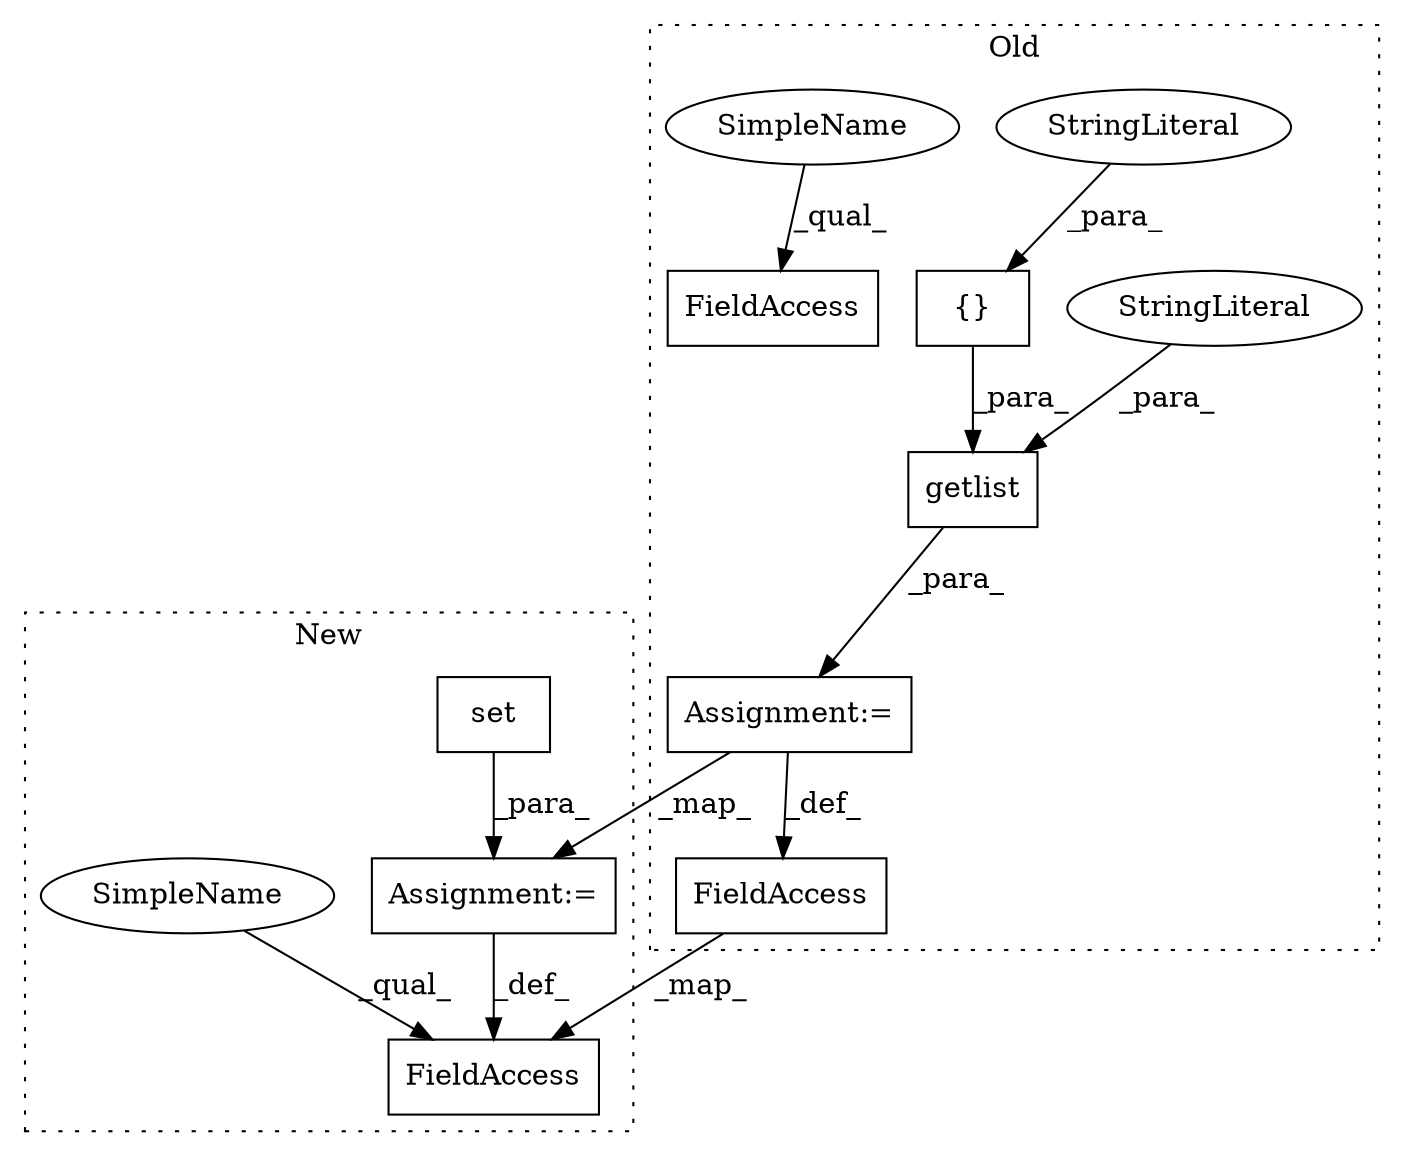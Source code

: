 digraph G {
subgraph cluster0 {
1 [label="getlist" a="32" s="8418,8489" l="8,1" shape="box"];
3 [label="{}" a="4" s="8470,8488" l="1,1" shape="box"];
4 [label="StringLiteral" a="45" s="8426" l="18" shape="ellipse"];
5 [label="StringLiteral" a="45" s="8471" l="5" shape="ellipse"];
6 [label="FieldAccess" a="22" s="8326" l="15" shape="box"];
9 [label="Assignment:=" a="7" s="8341" l="1" shape="box"];
11 [label="FieldAccess" a="22" s="8729" l="12" shape="box"];
12 [label="SimpleName" a="42" s="8729" l="4" shape="ellipse"];
label = "Old";
style="dotted";
}
subgraph cluster1 {
2 [label="set" a="32" s="8281,8313" l="4,1" shape="box"];
7 [label="FieldAccess" a="22" s="8265" l="15" shape="box"];
8 [label="Assignment:=" a="7" s="8280" l="1" shape="box"];
10 [label="SimpleName" a="42" s="8106" l="4" shape="ellipse"];
label = "New";
style="dotted";
}
1 -> 9 [label="_para_"];
2 -> 8 [label="_para_"];
3 -> 1 [label="_para_"];
4 -> 1 [label="_para_"];
5 -> 3 [label="_para_"];
6 -> 7 [label="_map_"];
8 -> 7 [label="_def_"];
9 -> 6 [label="_def_"];
9 -> 8 [label="_map_"];
10 -> 7 [label="_qual_"];
12 -> 11 [label="_qual_"];
}